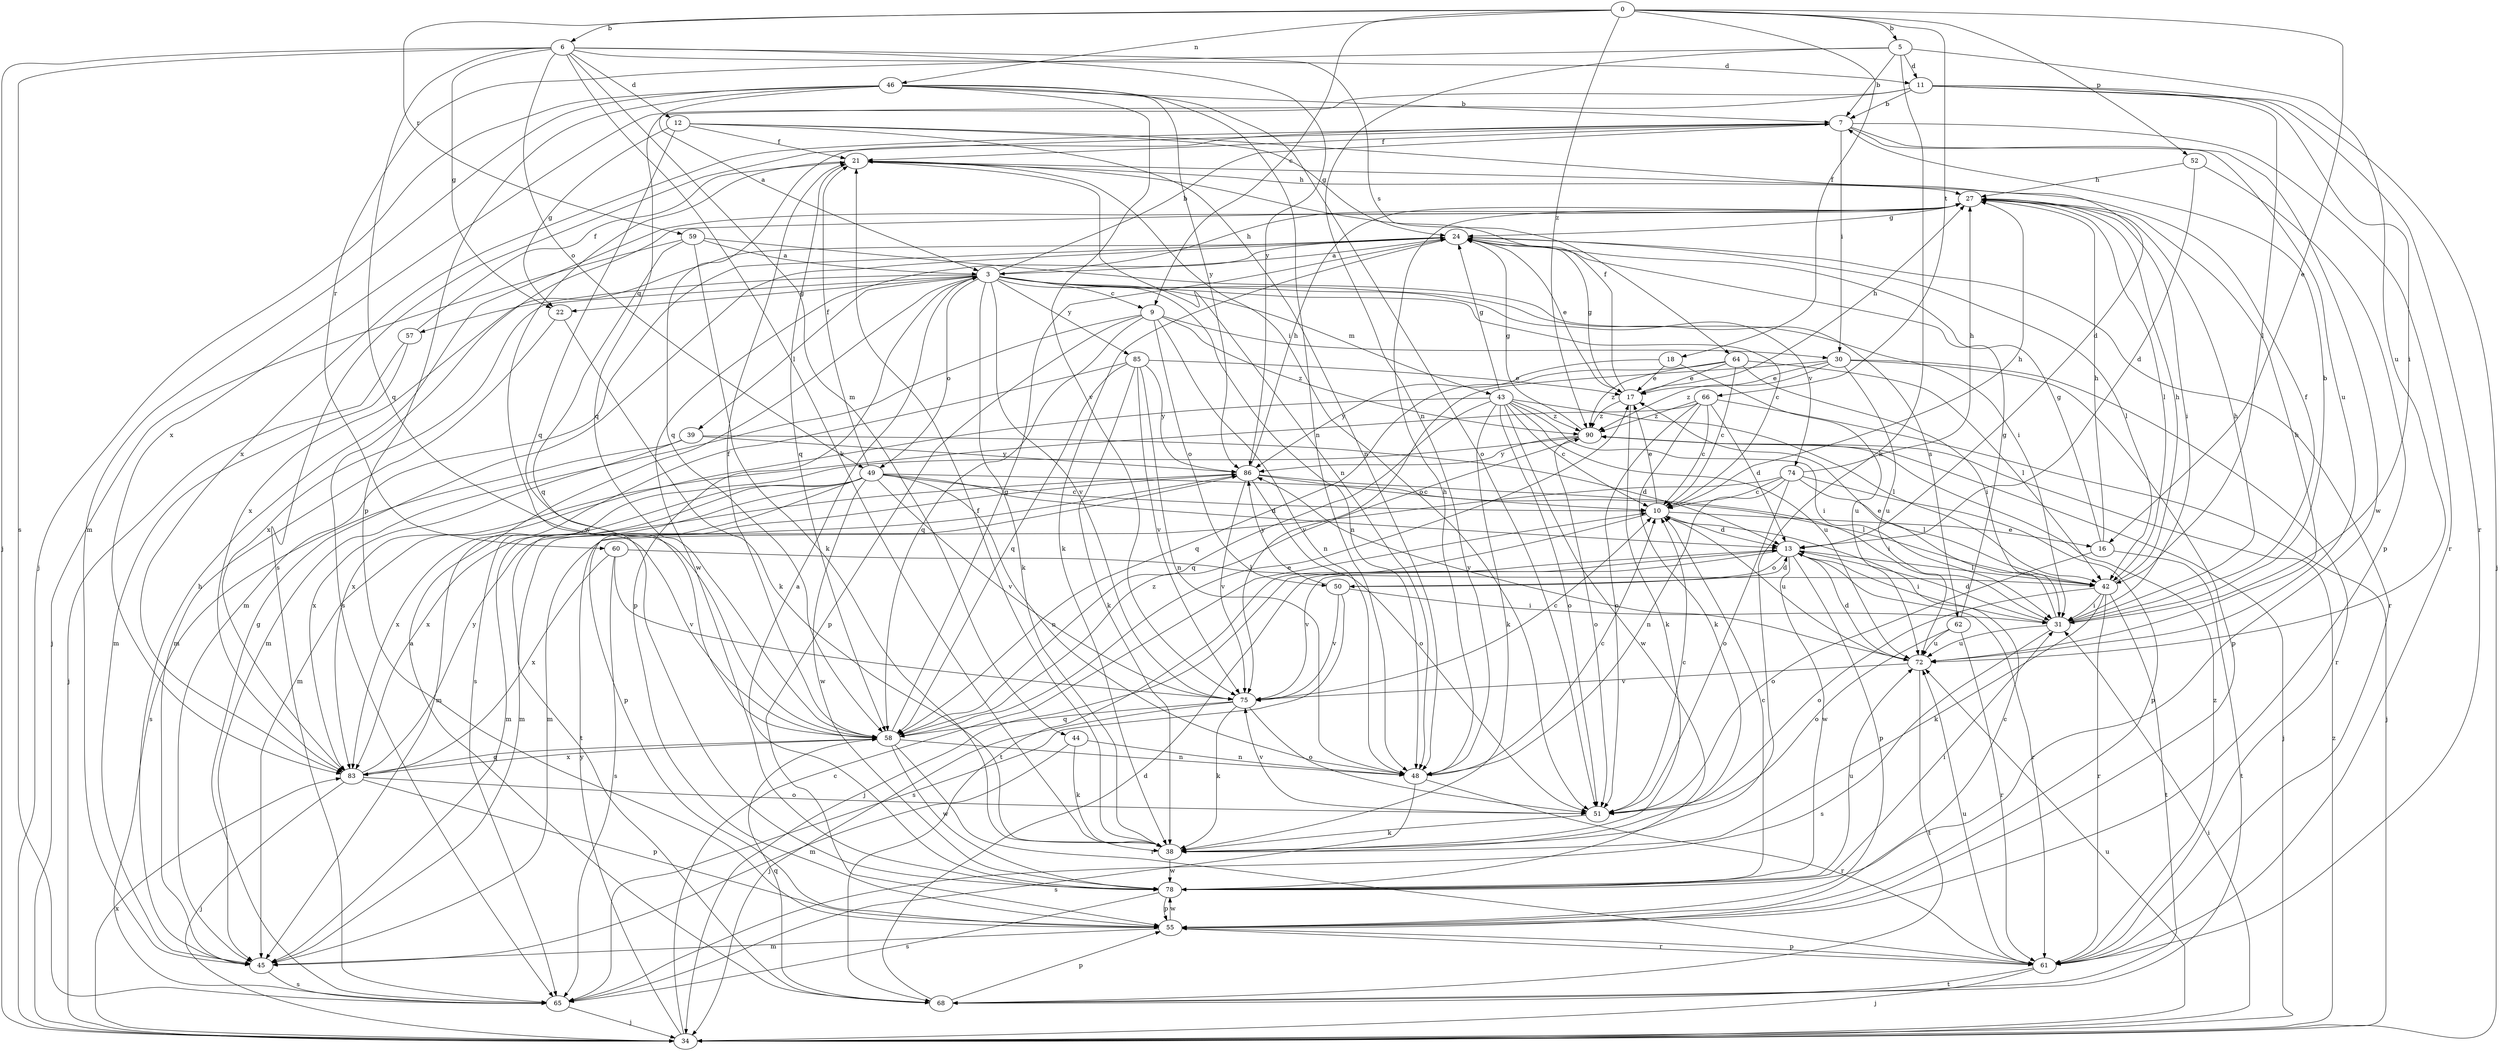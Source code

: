 strict digraph  {
0;
3;
5;
6;
7;
9;
10;
11;
12;
13;
16;
17;
18;
21;
22;
24;
27;
30;
31;
34;
38;
39;
42;
43;
44;
45;
46;
48;
49;
50;
51;
52;
55;
57;
58;
59;
60;
61;
62;
64;
65;
66;
68;
72;
74;
75;
78;
83;
85;
86;
90;
0 -> 5  [label=b];
0 -> 6  [label=b];
0 -> 9  [label=c];
0 -> 16  [label=e];
0 -> 18  [label=f];
0 -> 46  [label=n];
0 -> 52  [label=p];
0 -> 59  [label=r];
0 -> 66  [label=t];
0 -> 90  [label=z];
3 -> 7  [label=b];
3 -> 9  [label=c];
3 -> 10  [label=c];
3 -> 22  [label=g];
3 -> 27  [label=h];
3 -> 38  [label=k];
3 -> 39  [label=l];
3 -> 43  [label=m];
3 -> 48  [label=n];
3 -> 49  [label=o];
3 -> 55  [label=p];
3 -> 57  [label=q];
3 -> 62  [label=s];
3 -> 74  [label=v];
3 -> 75  [label=v];
3 -> 83  [label=x];
3 -> 85  [label=y];
5 -> 7  [label=b];
5 -> 11  [label=d];
5 -> 38  [label=k];
5 -> 48  [label=n];
5 -> 60  [label=r];
5 -> 72  [label=u];
6 -> 11  [label=d];
6 -> 12  [label=d];
6 -> 22  [label=g];
6 -> 34  [label=j];
6 -> 38  [label=k];
6 -> 44  [label=m];
6 -> 49  [label=o];
6 -> 58  [label=q];
6 -> 64  [label=s];
6 -> 65  [label=s];
6 -> 86  [label=y];
7 -> 21  [label=f];
7 -> 30  [label=i];
7 -> 58  [label=q];
7 -> 61  [label=r];
7 -> 65  [label=s];
7 -> 72  [label=u];
7 -> 78  [label=w];
7 -> 83  [label=x];
9 -> 30  [label=i];
9 -> 45  [label=m];
9 -> 48  [label=n];
9 -> 50  [label=o];
9 -> 55  [label=p];
9 -> 58  [label=q];
9 -> 90  [label=z];
10 -> 13  [label=d];
10 -> 16  [label=e];
10 -> 17  [label=e];
10 -> 27  [label=h];
10 -> 68  [label=t];
10 -> 72  [label=u];
11 -> 7  [label=b];
11 -> 31  [label=i];
11 -> 34  [label=j];
11 -> 42  [label=l];
11 -> 58  [label=q];
11 -> 61  [label=r];
11 -> 83  [label=x];
12 -> 13  [label=d];
12 -> 21  [label=f];
12 -> 22  [label=g];
12 -> 24  [label=g];
12 -> 48  [label=n];
12 -> 58  [label=q];
13 -> 31  [label=i];
13 -> 34  [label=j];
13 -> 42  [label=l];
13 -> 50  [label=o];
13 -> 55  [label=p];
13 -> 61  [label=r];
13 -> 75  [label=v];
13 -> 78  [label=w];
16 -> 24  [label=g];
16 -> 27  [label=h];
16 -> 51  [label=o];
16 -> 68  [label=t];
17 -> 21  [label=f];
17 -> 24  [label=g];
17 -> 27  [label=h];
17 -> 38  [label=k];
17 -> 90  [label=z];
18 -> 17  [label=e];
18 -> 72  [label=u];
18 -> 86  [label=y];
21 -> 27  [label=h];
21 -> 48  [label=n];
21 -> 51  [label=o];
21 -> 58  [label=q];
21 -> 78  [label=w];
22 -> 38  [label=k];
22 -> 45  [label=m];
24 -> 3  [label=a];
24 -> 17  [label=e];
24 -> 38  [label=k];
24 -> 42  [label=l];
24 -> 45  [label=m];
24 -> 61  [label=r];
24 -> 78  [label=w];
24 -> 83  [label=x];
27 -> 24  [label=g];
27 -> 31  [label=i];
27 -> 42  [label=l];
27 -> 65  [label=s];
30 -> 17  [label=e];
30 -> 55  [label=p];
30 -> 61  [label=r];
30 -> 72  [label=u];
30 -> 75  [label=v];
30 -> 90  [label=z];
31 -> 7  [label=b];
31 -> 13  [label=d];
31 -> 17  [label=e];
31 -> 21  [label=f];
31 -> 27  [label=h];
31 -> 65  [label=s];
31 -> 72  [label=u];
34 -> 10  [label=c];
34 -> 31  [label=i];
34 -> 72  [label=u];
34 -> 83  [label=x];
34 -> 86  [label=y];
34 -> 90  [label=z];
38 -> 21  [label=f];
38 -> 78  [label=w];
39 -> 13  [label=d];
39 -> 65  [label=s];
39 -> 83  [label=x];
39 -> 86  [label=y];
42 -> 27  [label=h];
42 -> 31  [label=i];
42 -> 38  [label=k];
42 -> 51  [label=o];
42 -> 61  [label=r];
42 -> 68  [label=t];
43 -> 10  [label=c];
43 -> 24  [label=g];
43 -> 31  [label=i];
43 -> 38  [label=k];
43 -> 42  [label=l];
43 -> 45  [label=m];
43 -> 51  [label=o];
43 -> 58  [label=q];
43 -> 72  [label=u];
43 -> 78  [label=w];
43 -> 90  [label=z];
44 -> 38  [label=k];
44 -> 45  [label=m];
44 -> 48  [label=n];
45 -> 27  [label=h];
45 -> 65  [label=s];
46 -> 3  [label=a];
46 -> 7  [label=b];
46 -> 34  [label=j];
46 -> 45  [label=m];
46 -> 48  [label=n];
46 -> 51  [label=o];
46 -> 55  [label=p];
46 -> 75  [label=v];
46 -> 86  [label=y];
48 -> 10  [label=c];
48 -> 27  [label=h];
48 -> 61  [label=r];
48 -> 65  [label=s];
49 -> 10  [label=c];
49 -> 13  [label=d];
49 -> 21  [label=f];
49 -> 42  [label=l];
49 -> 45  [label=m];
49 -> 48  [label=n];
49 -> 55  [label=p];
49 -> 68  [label=t];
49 -> 75  [label=v];
49 -> 78  [label=w];
49 -> 83  [label=x];
50 -> 13  [label=d];
50 -> 31  [label=i];
50 -> 65  [label=s];
50 -> 75  [label=v];
50 -> 86  [label=y];
51 -> 10  [label=c];
51 -> 38  [label=k];
51 -> 75  [label=v];
52 -> 13  [label=d];
52 -> 27  [label=h];
52 -> 55  [label=p];
55 -> 10  [label=c];
55 -> 45  [label=m];
55 -> 61  [label=r];
55 -> 78  [label=w];
57 -> 21  [label=f];
57 -> 34  [label=j];
57 -> 45  [label=m];
58 -> 17  [label=e];
58 -> 21  [label=f];
58 -> 24  [label=g];
58 -> 48  [label=n];
58 -> 61  [label=r];
58 -> 78  [label=w];
58 -> 83  [label=x];
58 -> 90  [label=z];
59 -> 3  [label=a];
59 -> 31  [label=i];
59 -> 34  [label=j];
59 -> 38  [label=k];
59 -> 58  [label=q];
60 -> 42  [label=l];
60 -> 65  [label=s];
60 -> 75  [label=v];
60 -> 83  [label=x];
61 -> 34  [label=j];
61 -> 55  [label=p];
61 -> 68  [label=t];
61 -> 72  [label=u];
61 -> 90  [label=z];
62 -> 24  [label=g];
62 -> 51  [label=o];
62 -> 61  [label=r];
62 -> 72  [label=u];
64 -> 10  [label=c];
64 -> 17  [label=e];
64 -> 31  [label=i];
64 -> 42  [label=l];
64 -> 58  [label=q];
64 -> 90  [label=z];
65 -> 24  [label=g];
65 -> 34  [label=j];
66 -> 10  [label=c];
66 -> 13  [label=d];
66 -> 34  [label=j];
66 -> 38  [label=k];
66 -> 51  [label=o];
66 -> 83  [label=x];
66 -> 90  [label=z];
68 -> 3  [label=a];
68 -> 13  [label=d];
68 -> 55  [label=p];
68 -> 58  [label=q];
72 -> 13  [label=d];
72 -> 27  [label=h];
72 -> 68  [label=t];
72 -> 75  [label=v];
72 -> 86  [label=y];
74 -> 10  [label=c];
74 -> 27  [label=h];
74 -> 42  [label=l];
74 -> 45  [label=m];
74 -> 48  [label=n];
74 -> 51  [label=o];
74 -> 55  [label=p];
75 -> 10  [label=c];
75 -> 34  [label=j];
75 -> 38  [label=k];
75 -> 51  [label=o];
75 -> 58  [label=q];
78 -> 3  [label=a];
78 -> 10  [label=c];
78 -> 31  [label=i];
78 -> 55  [label=p];
78 -> 65  [label=s];
78 -> 72  [label=u];
83 -> 34  [label=j];
83 -> 51  [label=o];
83 -> 55  [label=p];
83 -> 58  [label=q];
83 -> 86  [label=y];
85 -> 17  [label=e];
85 -> 38  [label=k];
85 -> 48  [label=n];
85 -> 58  [label=q];
85 -> 65  [label=s];
85 -> 75  [label=v];
85 -> 86  [label=y];
86 -> 10  [label=c];
86 -> 27  [label=h];
86 -> 31  [label=i];
86 -> 45  [label=m];
86 -> 51  [label=o];
86 -> 75  [label=v];
86 -> 83  [label=x];
90 -> 24  [label=g];
90 -> 34  [label=j];
90 -> 45  [label=m];
90 -> 51  [label=o];
90 -> 86  [label=y];
}
